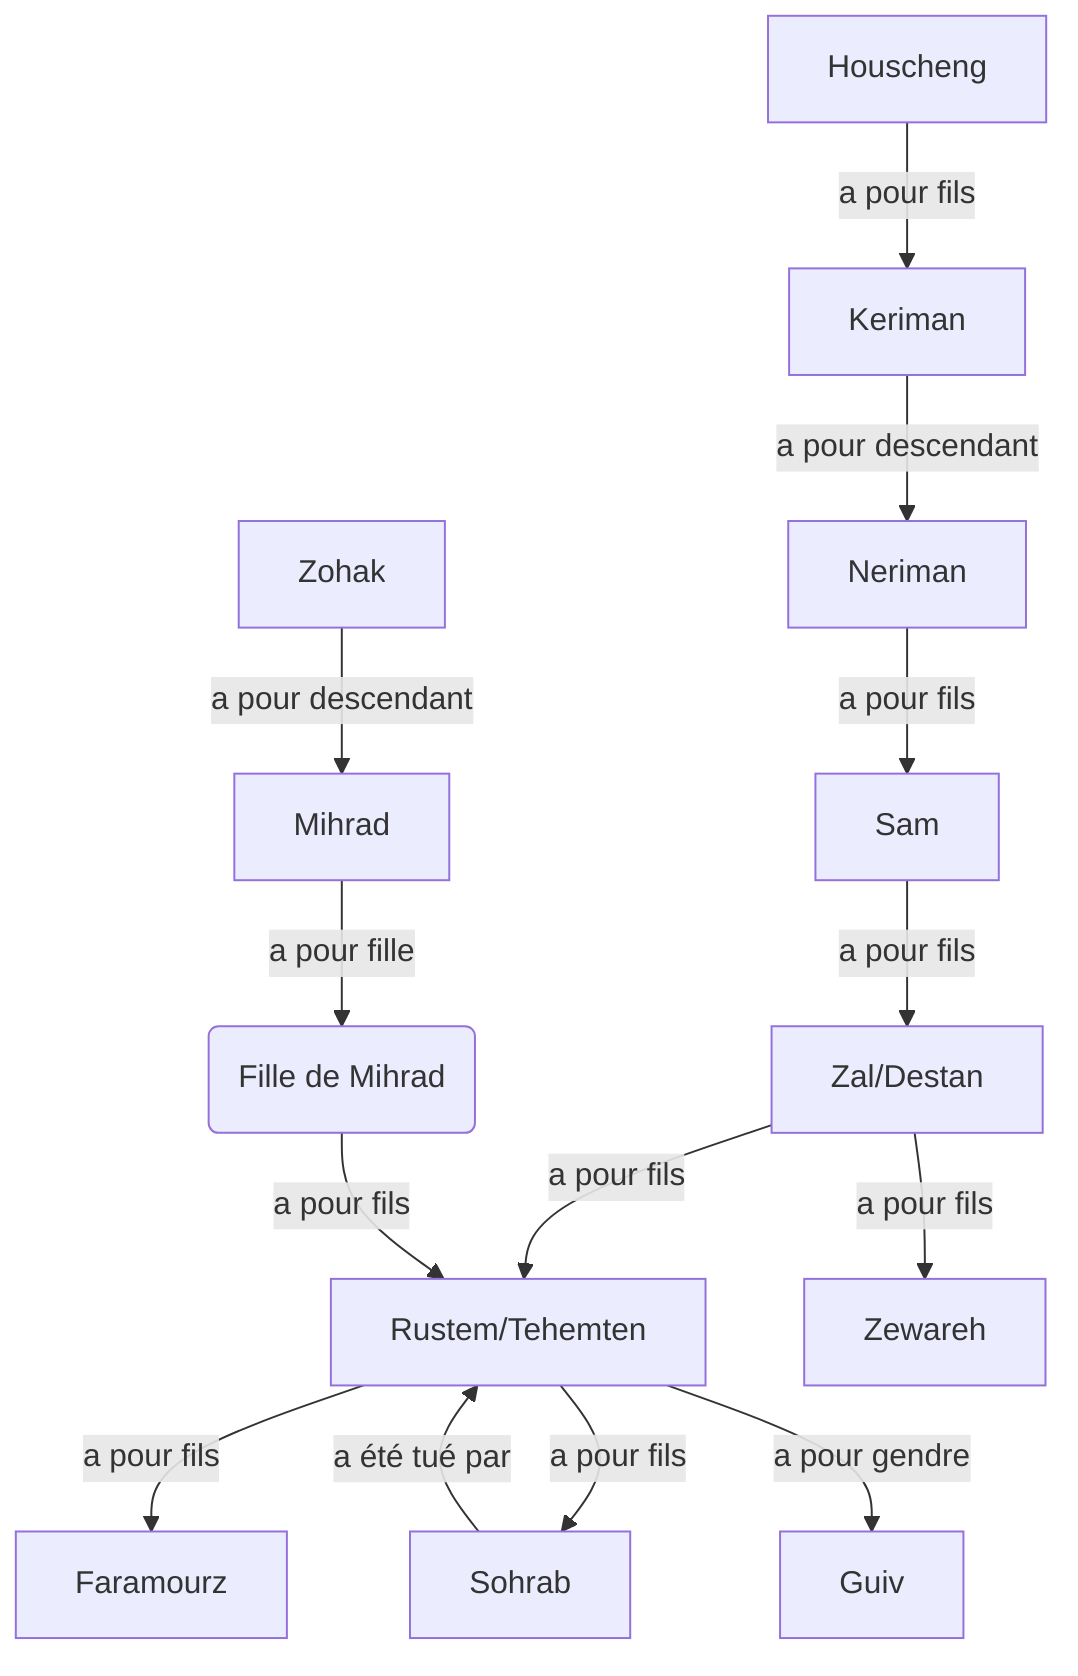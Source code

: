 graph TD
Houscheng --a pour fils--> Keriman
Keriman --a pour descendant--> Neriman
Neriman --a pour fils--> Sam
Sam --a pour fils--> Zal/Destan
Zal/Destan --a pour fils--> Rustem/Tehemten
F(Fille de Mihrad) --a pour fils--> Rustem/Tehemten
Zal/Destan --a pour fils--> Zewareh
Rustem/Tehemten --a pour fils--> Faramourz
Rustem/Tehemten --a pour fils--> Sohrab
Sohrab --a été tué par--> Rustem/Tehemten
Rustem/Tehemten --a pour gendre--> Guiv
Zohak --a pour descendant--> Mihrad
Mihrad --a pour fille--> F(Fille de Mihrad)